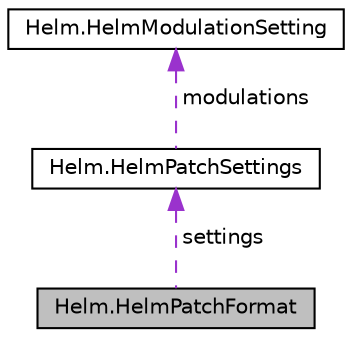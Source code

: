 digraph "Helm.HelmPatchFormat"
{
  edge [fontname="Helvetica",fontsize="10",labelfontname="Helvetica",labelfontsize="10"];
  node [fontname="Helvetica",fontsize="10",shape=record];
  Node1 [label="Helm.HelmPatchFormat",height=0.2,width=0.4,color="black", fillcolor="grey75", style="filled", fontcolor="black"];
  Node2 -> Node1 [dir="back",color="darkorchid3",fontsize="10",style="dashed",label=" settings" ,fontname="Helvetica"];
  Node2 [label="Helm.HelmPatchSettings",height=0.2,width=0.4,color="black", fillcolor="white", style="filled",URL="$class_helm_1_1_helm_patch_settings.html",tooltip="Part of Helm native synthesizer patch loading. The parameters that control how the synth sounds are l..."];
  Node3 -> Node2 [dir="back",color="darkorchid3",fontsize="10",style="dashed",label=" modulations" ,fontname="Helvetica"];
  Node3 [label="Helm.HelmModulationSetting",height=0.2,width=0.4,color="black", fillcolor="white", style="filled",URL="$class_helm_1_1_helm_modulation_setting.html",tooltip="Part of Helm native synthesizer patch loading. A single modulation connection is loaded into this cla..."];
}
